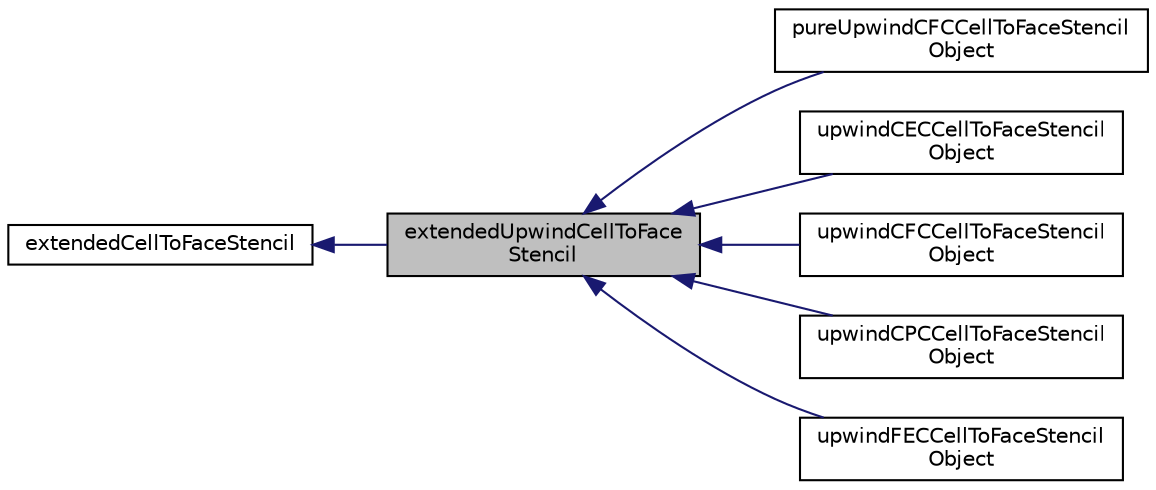 digraph "extendedUpwindCellToFaceStencil"
{
  bgcolor="transparent";
  edge [fontname="Helvetica",fontsize="10",labelfontname="Helvetica",labelfontsize="10"];
  node [fontname="Helvetica",fontsize="10",shape=record];
  rankdir="LR";
  Node1 [label="extendedUpwindCellToFace\lStencil",height=0.2,width=0.4,color="black", fillcolor="grey75", style="filled", fontcolor="black"];
  Node2 -> Node1 [dir="back",color="midnightblue",fontsize="10",style="solid",fontname="Helvetica"];
  Node2 [label="extendedCellToFaceStencil",height=0.2,width=0.4,color="black",URL="$a00705.html",tooltip="Calculates/constains the extended cell-to-face stencil. "];
  Node1 -> Node3 [dir="back",color="midnightblue",fontsize="10",style="solid",fontname="Helvetica"];
  Node3 [label="pureUpwindCFCCellToFaceStencil\lObject",height=0.2,width=0.4,color="black",URL="$a02078.html"];
  Node1 -> Node4 [dir="back",color="midnightblue",fontsize="10",style="solid",fontname="Helvetica"];
  Node4 [label="upwindCECCellToFaceStencil\lObject",height=0.2,width=0.4,color="black",URL="$a02866.html"];
  Node1 -> Node5 [dir="back",color="midnightblue",fontsize="10",style="solid",fontname="Helvetica"];
  Node5 [label="upwindCFCCellToFaceStencil\lObject",height=0.2,width=0.4,color="black",URL="$a02867.html"];
  Node1 -> Node6 [dir="back",color="midnightblue",fontsize="10",style="solid",fontname="Helvetica"];
  Node6 [label="upwindCPCCellToFaceStencil\lObject",height=0.2,width=0.4,color="black",URL="$a02868.html"];
  Node1 -> Node7 [dir="back",color="midnightblue",fontsize="10",style="solid",fontname="Helvetica"];
  Node7 [label="upwindFECCellToFaceStencil\lObject",height=0.2,width=0.4,color="black",URL="$a02869.html"];
}
